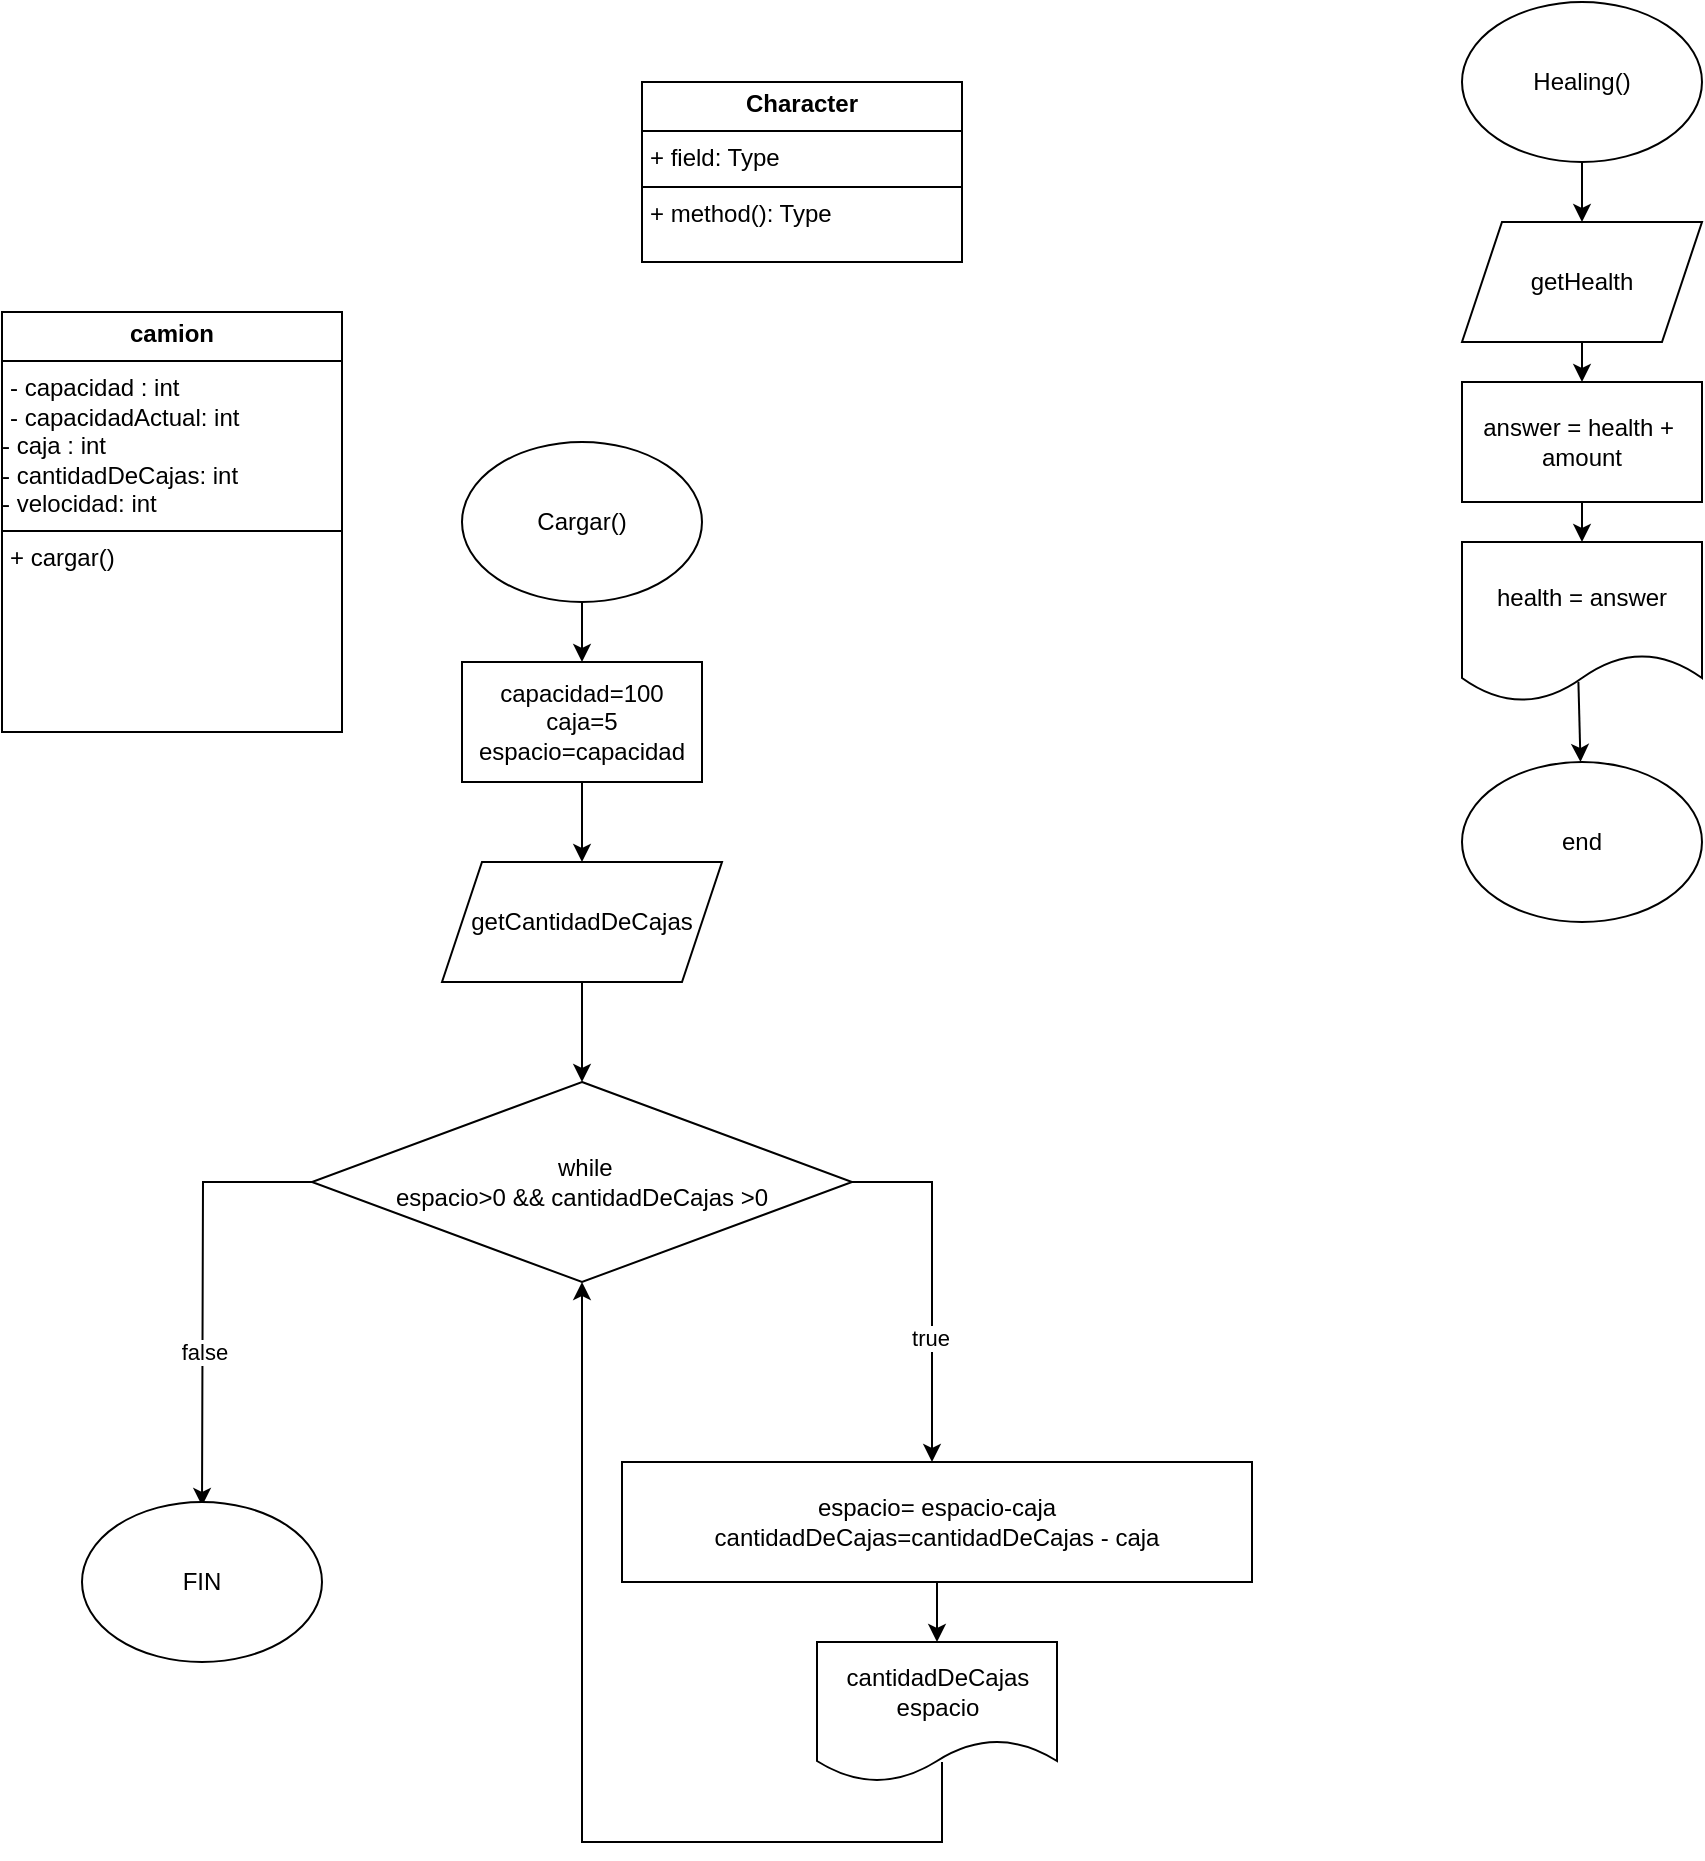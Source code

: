 <mxfile version="24.3.0" type="device">
  <diagram name="Página-1" id="VRjrQ0HQA475oPkjXXXU">
    <mxGraphModel dx="1564" dy="436" grid="1" gridSize="10" guides="1" tooltips="1" connect="1" arrows="1" fold="1" page="1" pageScale="1" pageWidth="827" pageHeight="1169" math="0" shadow="0">
      <root>
        <mxCell id="0" />
        <mxCell id="1" parent="0" />
        <mxCell id="gq0IGf57Xp_oyUZvGR3P-10" value="&lt;p style=&quot;margin:0px;margin-top:4px;text-align:center;&quot;&gt;&lt;b&gt;camion&lt;/b&gt;&lt;/p&gt;&lt;hr size=&quot;1&quot; style=&quot;border-style:solid;&quot;&gt;&lt;p style=&quot;margin:0px;margin-left:4px;&quot;&gt;- capacidad : int&lt;/p&gt;&lt;p style=&quot;margin:0px;margin-left:4px;&quot;&gt;- capacidadActual: int&lt;/p&gt;&lt;div&gt;- caja : int&lt;br&gt;- cantidadDeCajas: int&lt;/div&gt;&lt;div&gt;- velocidad: int&lt;/div&gt;&lt;hr size=&quot;1&quot; style=&quot;border-style:solid;&quot;&gt;&lt;p style=&quot;margin:0px;margin-left:4px;&quot;&gt;+ cargar()&lt;/p&gt;" style="verticalAlign=top;align=left;overflow=fill;html=1;whiteSpace=wrap;" vertex="1" parent="1">
          <mxGeometry x="-790" y="175" width="170" height="210" as="geometry" />
        </mxCell>
        <mxCell id="gq0IGf57Xp_oyUZvGR3P-11" value="&lt;p style=&quot;margin:0px;margin-top:4px;text-align:center;&quot;&gt;&lt;b&gt;Character&lt;/b&gt;&lt;/p&gt;&lt;hr size=&quot;1&quot; style=&quot;border-style:solid;&quot;&gt;&lt;p style=&quot;margin:0px;margin-left:4px;&quot;&gt;+ field: Type&lt;/p&gt;&lt;hr size=&quot;1&quot; style=&quot;border-style:solid;&quot;&gt;&lt;p style=&quot;margin:0px;margin-left:4px;&quot;&gt;+ method(): Type&lt;/p&gt;" style="verticalAlign=top;align=left;overflow=fill;html=1;whiteSpace=wrap;" vertex="1" parent="1">
          <mxGeometry x="-470" y="60" width="160" height="90" as="geometry" />
        </mxCell>
        <mxCell id="gq0IGf57Xp_oyUZvGR3P-13" value="Healing()" style="ellipse;whiteSpace=wrap;html=1;" vertex="1" parent="1">
          <mxGeometry x="-60" y="20" width="120" height="80" as="geometry" />
        </mxCell>
        <mxCell id="gq0IGf57Xp_oyUZvGR3P-14" value="" style="endArrow=classic;html=1;rounded=0;exitX=0.5;exitY=1;exitDx=0;exitDy=0;entryX=0.5;entryY=0;entryDx=0;entryDy=0;" edge="1" parent="1" source="gq0IGf57Xp_oyUZvGR3P-13" target="gq0IGf57Xp_oyUZvGR3P-15">
          <mxGeometry width="50" height="50" relative="1" as="geometry">
            <mxPoint x="-40" y="150" as="sourcePoint" />
            <mxPoint y="130" as="targetPoint" />
          </mxGeometry>
        </mxCell>
        <mxCell id="gq0IGf57Xp_oyUZvGR3P-15" value="getHealth" style="shape=parallelogram;perimeter=parallelogramPerimeter;whiteSpace=wrap;html=1;fixedSize=1;" vertex="1" parent="1">
          <mxGeometry x="-60" y="130" width="120" height="60" as="geometry" />
        </mxCell>
        <mxCell id="gq0IGf57Xp_oyUZvGR3P-18" value="" style="endArrow=classic;html=1;rounded=0;entryX=0.5;entryY=0;entryDx=0;entryDy=0;entryPerimeter=0;" edge="1" parent="1" source="gq0IGf57Xp_oyUZvGR3P-15" target="gq0IGf57Xp_oyUZvGR3P-19">
          <mxGeometry width="50" height="50" relative="1" as="geometry">
            <mxPoint x="-30" y="220" as="sourcePoint" />
            <mxPoint x="-3.04" y="209.46" as="targetPoint" />
          </mxGeometry>
        </mxCell>
        <mxCell id="gq0IGf57Xp_oyUZvGR3P-19" value="answer = health +&amp;nbsp;&lt;br&gt;amount" style="rounded=0;whiteSpace=wrap;html=1;" vertex="1" parent="1">
          <mxGeometry x="-60" y="210" width="120" height="60" as="geometry" />
        </mxCell>
        <mxCell id="gq0IGf57Xp_oyUZvGR3P-20" value="health = answer" style="shape=document;whiteSpace=wrap;html=1;boundedLbl=1;" vertex="1" parent="1">
          <mxGeometry x="-60" y="290" width="120" height="80" as="geometry" />
        </mxCell>
        <mxCell id="gq0IGf57Xp_oyUZvGR3P-21" value="" style="endArrow=classic;html=1;rounded=0;exitX=0.5;exitY=1;exitDx=0;exitDy=0;" edge="1" parent="1" source="gq0IGf57Xp_oyUZvGR3P-19" target="gq0IGf57Xp_oyUZvGR3P-20">
          <mxGeometry width="50" height="50" relative="1" as="geometry">
            <mxPoint x="-30" y="250" as="sourcePoint" />
            <mxPoint x="20" y="200" as="targetPoint" />
          </mxGeometry>
        </mxCell>
        <mxCell id="gq0IGf57Xp_oyUZvGR3P-22" value="end" style="ellipse;whiteSpace=wrap;html=1;" vertex="1" parent="1">
          <mxGeometry x="-60" y="400" width="120" height="80" as="geometry" />
        </mxCell>
        <mxCell id="gq0IGf57Xp_oyUZvGR3P-23" value="" style="endArrow=classic;html=1;rounded=0;exitX=0.485;exitY=0.873;exitDx=0;exitDy=0;exitPerimeter=0;" edge="1" parent="1" source="gq0IGf57Xp_oyUZvGR3P-20" target="gq0IGf57Xp_oyUZvGR3P-22">
          <mxGeometry width="50" height="50" relative="1" as="geometry">
            <mxPoint x="-20" y="460" as="sourcePoint" />
            <mxPoint x="30" y="410" as="targetPoint" />
          </mxGeometry>
        </mxCell>
        <mxCell id="gq0IGf57Xp_oyUZvGR3P-26" style="edgeStyle=orthogonalEdgeStyle;rounded=0;orthogonalLoop=1;jettySize=auto;html=1;exitX=0.5;exitY=1;exitDx=0;exitDy=0;" edge="1" parent="1" source="gq0IGf57Xp_oyUZvGR3P-24" target="gq0IGf57Xp_oyUZvGR3P-27">
          <mxGeometry relative="1" as="geometry">
            <mxPoint x="-499.789" y="360" as="targetPoint" />
          </mxGeometry>
        </mxCell>
        <mxCell id="gq0IGf57Xp_oyUZvGR3P-24" value="Cargar()" style="ellipse;whiteSpace=wrap;html=1;" vertex="1" parent="1">
          <mxGeometry x="-560" y="240" width="120" height="80" as="geometry" />
        </mxCell>
        <mxCell id="gq0IGf57Xp_oyUZvGR3P-28" style="edgeStyle=orthogonalEdgeStyle;rounded=0;orthogonalLoop=1;jettySize=auto;html=1;" edge="1" parent="1" source="gq0IGf57Xp_oyUZvGR3P-27" target="gq0IGf57Xp_oyUZvGR3P-29">
          <mxGeometry relative="1" as="geometry">
            <mxPoint x="-499.999" y="440" as="targetPoint" />
          </mxGeometry>
        </mxCell>
        <mxCell id="gq0IGf57Xp_oyUZvGR3P-27" value="capacidad=100&lt;div&gt;caja=5&lt;/div&gt;&lt;div&gt;espacio=capacidad&lt;/div&gt;" style="rounded=0;whiteSpace=wrap;html=1;" vertex="1" parent="1">
          <mxGeometry x="-559.999" y="350" width="120" height="60" as="geometry" />
        </mxCell>
        <mxCell id="gq0IGf57Xp_oyUZvGR3P-33" value="" style="edgeStyle=orthogonalEdgeStyle;rounded=0;orthogonalLoop=1;jettySize=auto;html=1;" edge="1" parent="1" source="gq0IGf57Xp_oyUZvGR3P-29" target="gq0IGf57Xp_oyUZvGR3P-32">
          <mxGeometry relative="1" as="geometry" />
        </mxCell>
        <mxCell id="gq0IGf57Xp_oyUZvGR3P-29" value="getCantidadDeCajas" style="shape=parallelogram;perimeter=parallelogramPerimeter;whiteSpace=wrap;html=1;fixedSize=1;" vertex="1" parent="1">
          <mxGeometry x="-570" y="450" width="140" height="60" as="geometry" />
        </mxCell>
        <mxCell id="gq0IGf57Xp_oyUZvGR3P-34" style="edgeStyle=orthogonalEdgeStyle;rounded=0;orthogonalLoop=1;jettySize=auto;html=1;" edge="1" parent="1" source="gq0IGf57Xp_oyUZvGR3P-32">
          <mxGeometry relative="1" as="geometry">
            <mxPoint x="-690" y="771.949" as="targetPoint" />
          </mxGeometry>
        </mxCell>
        <mxCell id="gq0IGf57Xp_oyUZvGR3P-36" value="false" style="edgeLabel;html=1;align=center;verticalAlign=middle;resizable=0;points=[];" vertex="1" connectable="0" parent="gq0IGf57Xp_oyUZvGR3P-34">
          <mxGeometry x="0.284" y="1" relative="1" as="geometry">
            <mxPoint as="offset" />
          </mxGeometry>
        </mxCell>
        <mxCell id="gq0IGf57Xp_oyUZvGR3P-35" style="edgeStyle=orthogonalEdgeStyle;rounded=0;orthogonalLoop=1;jettySize=auto;html=1;exitX=1;exitY=0.5;exitDx=0;exitDy=0;" edge="1" parent="1" source="gq0IGf57Xp_oyUZvGR3P-32" target="gq0IGf57Xp_oyUZvGR3P-39">
          <mxGeometry relative="1" as="geometry">
            <mxPoint x="-310" y="740" as="targetPoint" />
            <Array as="points">
              <mxPoint x="-325" y="610" />
            </Array>
          </mxGeometry>
        </mxCell>
        <mxCell id="gq0IGf57Xp_oyUZvGR3P-37" value="true" style="edgeLabel;html=1;align=center;verticalAlign=middle;resizable=0;points=[];" vertex="1" connectable="0" parent="gq0IGf57Xp_oyUZvGR3P-35">
          <mxGeometry x="0.309" y="-1" relative="1" as="geometry">
            <mxPoint as="offset" />
          </mxGeometry>
        </mxCell>
        <mxCell id="gq0IGf57Xp_oyUZvGR3P-32" value="&amp;nbsp;while&lt;br&gt;espacio&amp;gt;0 &amp;amp;&amp;amp; cantidadDeCajas &amp;gt;0" style="rhombus;whiteSpace=wrap;html=1;" vertex="1" parent="1">
          <mxGeometry x="-635" y="560" width="270" height="100" as="geometry" />
        </mxCell>
        <mxCell id="gq0IGf57Xp_oyUZvGR3P-41" value="" style="edgeStyle=orthogonalEdgeStyle;rounded=0;orthogonalLoop=1;jettySize=auto;html=1;" edge="1" parent="1" source="gq0IGf57Xp_oyUZvGR3P-39" target="gq0IGf57Xp_oyUZvGR3P-47">
          <mxGeometry relative="1" as="geometry">
            <mxPoint x="-320" y="870" as="targetPoint" />
          </mxGeometry>
        </mxCell>
        <mxCell id="gq0IGf57Xp_oyUZvGR3P-39" value="espacio= espacio-caja&lt;br&gt;cantidadDeCajas=cantidadDeCajas - caja" style="rounded=0;whiteSpace=wrap;html=1;" vertex="1" parent="1">
          <mxGeometry x="-480" y="750" width="315" height="60" as="geometry" />
        </mxCell>
        <mxCell id="gq0IGf57Xp_oyUZvGR3P-47" value="cantidadDeCajas&lt;div&gt;espacio&lt;/div&gt;" style="shape=document;whiteSpace=wrap;html=1;boundedLbl=1;" vertex="1" parent="1">
          <mxGeometry x="-382.5" y="840" width="120" height="70" as="geometry" />
        </mxCell>
        <mxCell id="gq0IGf57Xp_oyUZvGR3P-48" value="" style="endArrow=classic;html=1;rounded=0;entryX=0.5;entryY=1;entryDx=0;entryDy=0;" edge="1" parent="1" target="gq0IGf57Xp_oyUZvGR3P-32">
          <mxGeometry width="50" height="50" relative="1" as="geometry">
            <mxPoint x="-320" y="900" as="sourcePoint" />
            <mxPoint x="-610" y="940" as="targetPoint" />
            <Array as="points">
              <mxPoint x="-320" y="940" />
              <mxPoint x="-500" y="940" />
            </Array>
          </mxGeometry>
        </mxCell>
        <mxCell id="gq0IGf57Xp_oyUZvGR3P-49" value="FIN" style="ellipse;whiteSpace=wrap;html=1;" vertex="1" parent="1">
          <mxGeometry x="-750" y="770" width="120" height="80" as="geometry" />
        </mxCell>
      </root>
    </mxGraphModel>
  </diagram>
</mxfile>
